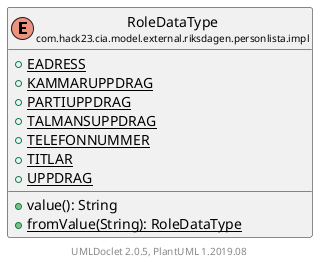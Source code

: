 @startuml
    set namespaceSeparator none
    hide empty fields
    hide empty methods

    enum "<size:14>RoleDataType\n<size:10>com.hack23.cia.model.external.riksdagen.personlista.impl" as com.hack23.cia.model.external.riksdagen.personlista.impl.RoleDataType [[RoleDataType.html]] {
        {static} +EADRESS
        {static} +KAMMARUPPDRAG
        {static} +PARTIUPPDRAG
        {static} +TALMANSUPPDRAG
        {static} +TELEFONNUMMER
        {static} +TITLAR
        {static} +UPPDRAG
        +value(): String
        {static} +fromValue(String): RoleDataType
    }

    center footer UMLDoclet 2.0.5, PlantUML 1.2019.08
@enduml
